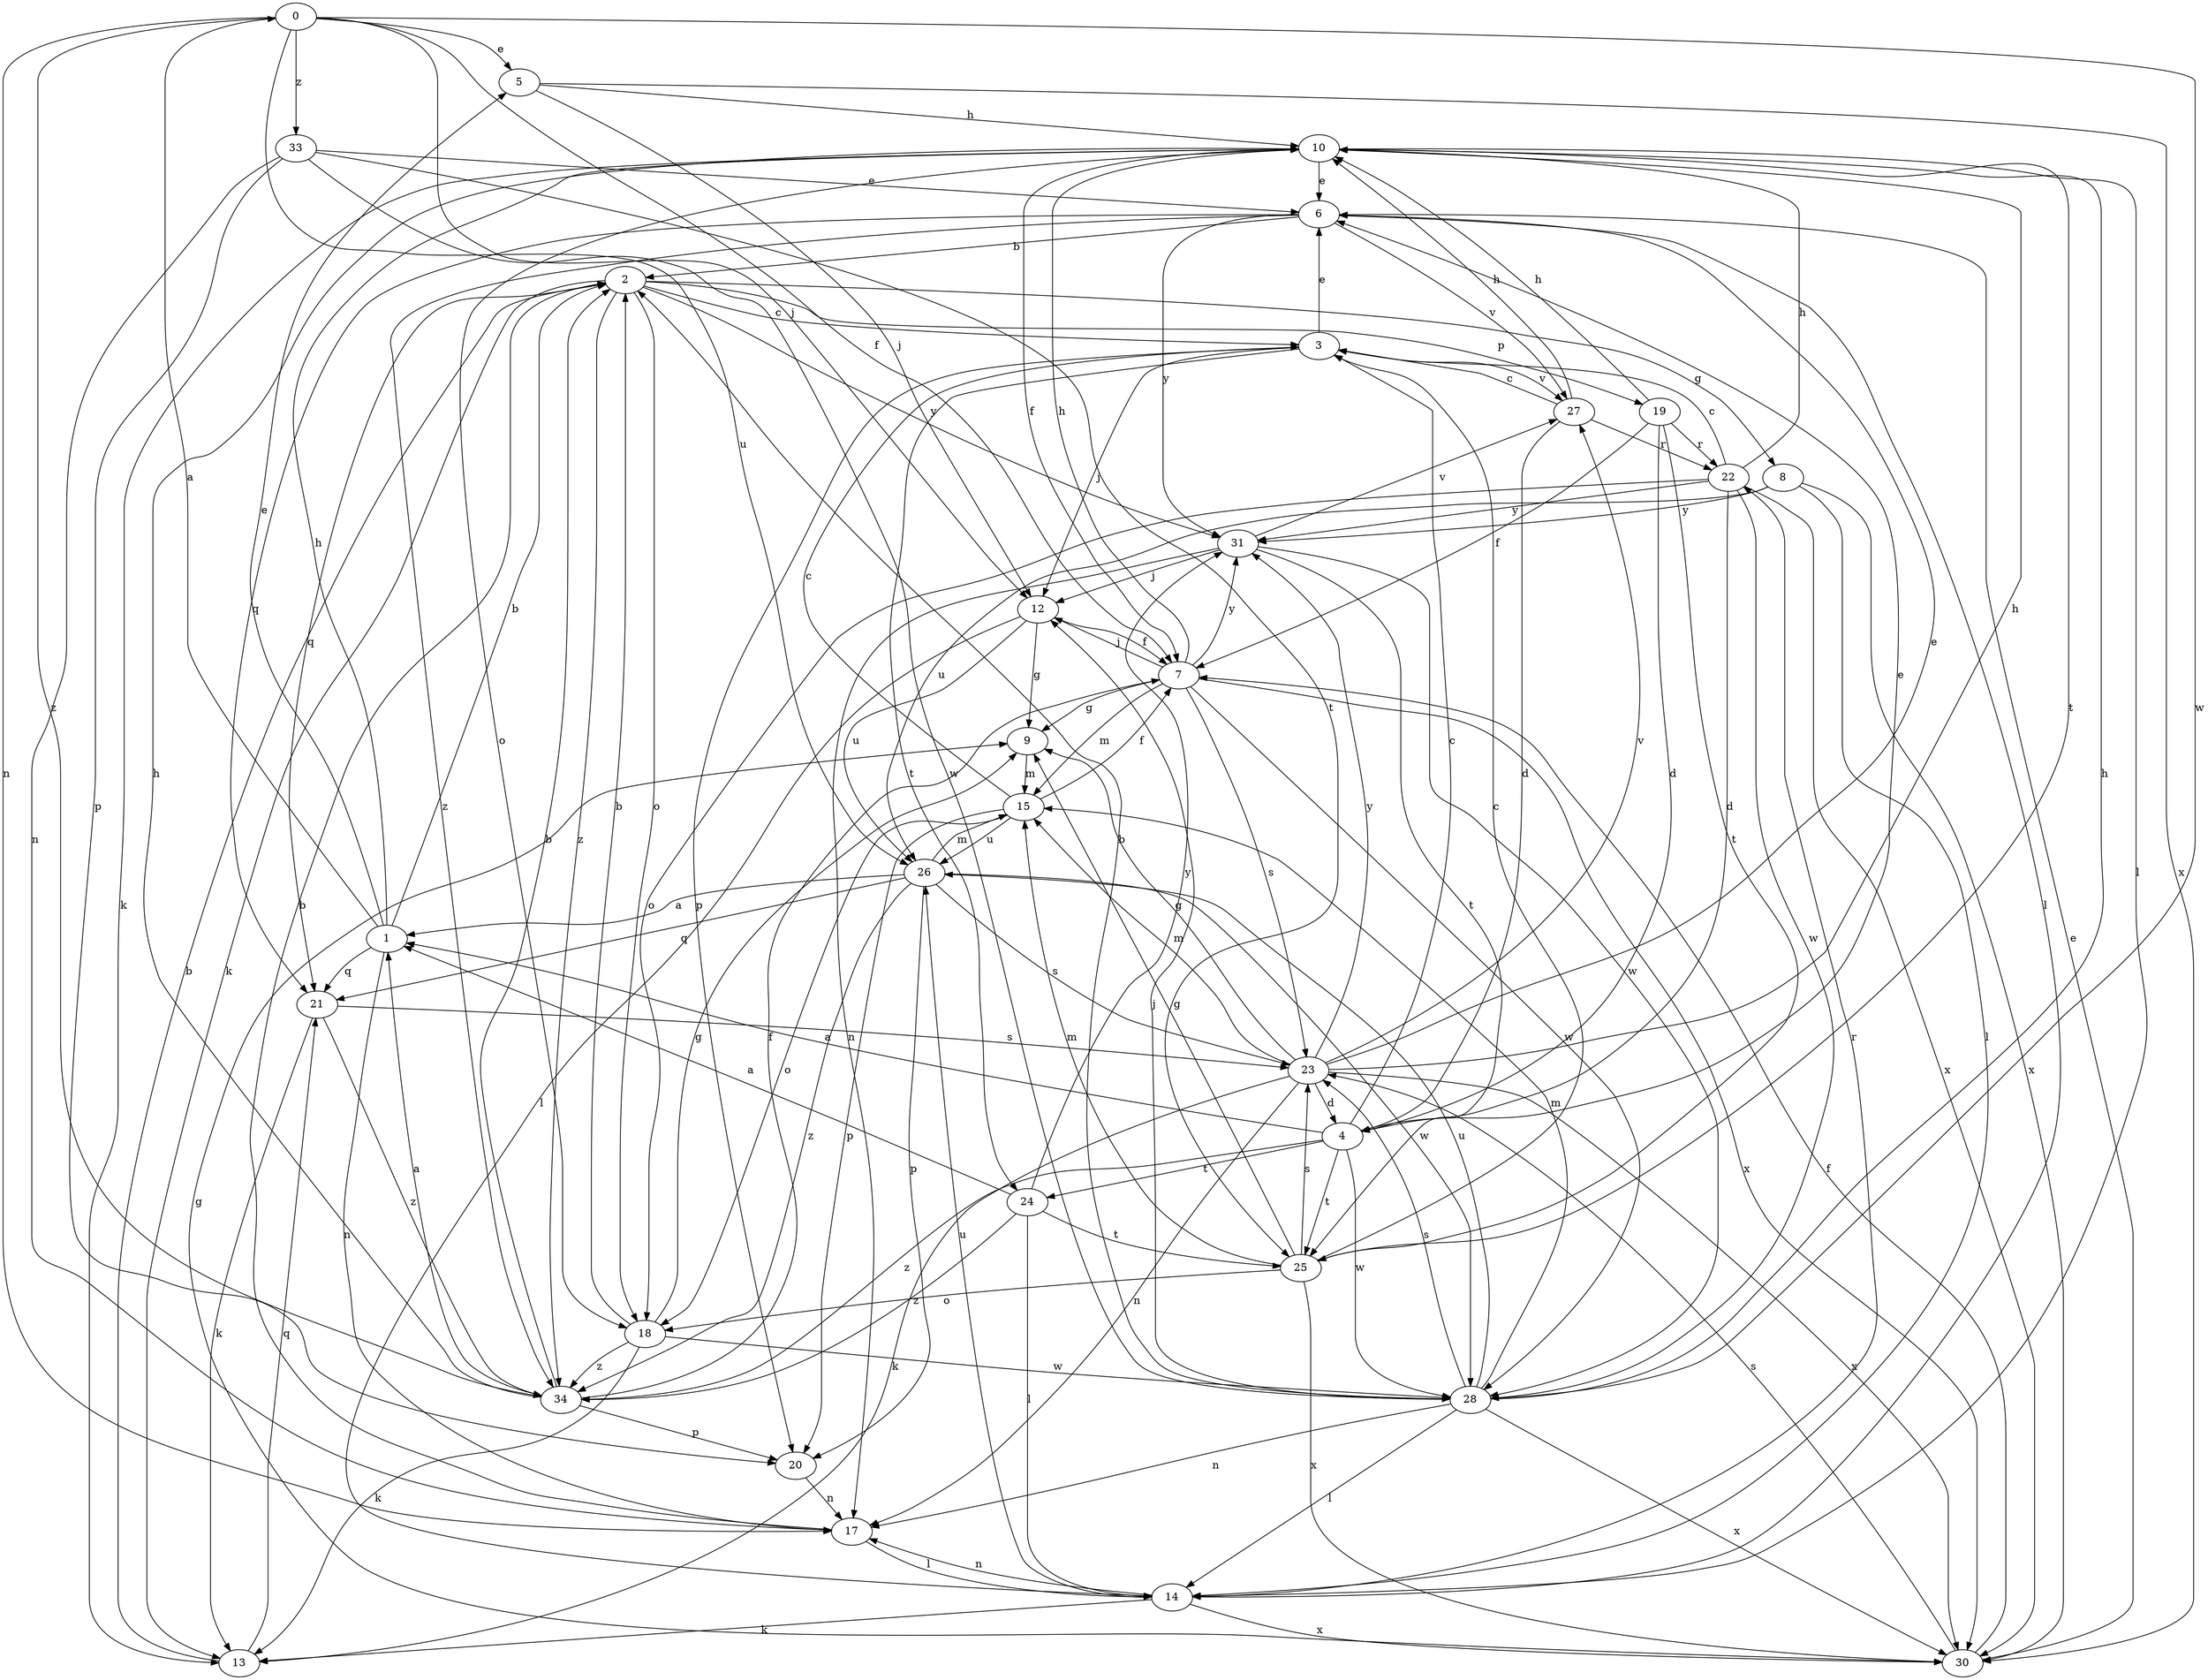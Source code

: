 strict digraph  {
0;
1;
2;
3;
4;
5;
6;
7;
8;
9;
10;
12;
13;
14;
15;
17;
18;
19;
20;
21;
22;
23;
24;
25;
26;
27;
28;
30;
31;
33;
34;
0 -> 5  [label=e];
0 -> 7  [label=f];
0 -> 12  [label=j];
0 -> 17  [label=n];
0 -> 26  [label=u];
0 -> 28  [label=w];
0 -> 33  [label=z];
0 -> 34  [label=z];
1 -> 0  [label=a];
1 -> 2  [label=b];
1 -> 5  [label=e];
1 -> 10  [label=h];
1 -> 17  [label=n];
1 -> 21  [label=q];
2 -> 3  [label=c];
2 -> 8  [label=g];
2 -> 13  [label=k];
2 -> 18  [label=o];
2 -> 19  [label=p];
2 -> 21  [label=q];
2 -> 31  [label=y];
2 -> 34  [label=z];
3 -> 6  [label=e];
3 -> 12  [label=j];
3 -> 20  [label=p];
3 -> 24  [label=t];
3 -> 27  [label=v];
4 -> 1  [label=a];
4 -> 3  [label=c];
4 -> 6  [label=e];
4 -> 24  [label=t];
4 -> 25  [label=t];
4 -> 28  [label=w];
4 -> 34  [label=z];
5 -> 10  [label=h];
5 -> 12  [label=j];
5 -> 30  [label=x];
6 -> 2  [label=b];
6 -> 14  [label=l];
6 -> 21  [label=q];
6 -> 27  [label=v];
6 -> 31  [label=y];
6 -> 34  [label=z];
7 -> 9  [label=g];
7 -> 10  [label=h];
7 -> 12  [label=j];
7 -> 15  [label=m];
7 -> 23  [label=s];
7 -> 28  [label=w];
7 -> 30  [label=x];
7 -> 31  [label=y];
8 -> 14  [label=l];
8 -> 26  [label=u];
8 -> 30  [label=x];
8 -> 31  [label=y];
9 -> 15  [label=m];
10 -> 6  [label=e];
10 -> 7  [label=f];
10 -> 13  [label=k];
10 -> 14  [label=l];
10 -> 18  [label=o];
10 -> 25  [label=t];
12 -> 7  [label=f];
12 -> 9  [label=g];
12 -> 14  [label=l];
12 -> 26  [label=u];
13 -> 2  [label=b];
13 -> 21  [label=q];
14 -> 13  [label=k];
14 -> 17  [label=n];
14 -> 22  [label=r];
14 -> 26  [label=u];
14 -> 30  [label=x];
15 -> 3  [label=c];
15 -> 7  [label=f];
15 -> 18  [label=o];
15 -> 20  [label=p];
15 -> 26  [label=u];
17 -> 2  [label=b];
17 -> 14  [label=l];
18 -> 2  [label=b];
18 -> 9  [label=g];
18 -> 13  [label=k];
18 -> 28  [label=w];
18 -> 34  [label=z];
19 -> 4  [label=d];
19 -> 7  [label=f];
19 -> 10  [label=h];
19 -> 22  [label=r];
19 -> 25  [label=t];
20 -> 17  [label=n];
21 -> 13  [label=k];
21 -> 23  [label=s];
21 -> 34  [label=z];
22 -> 3  [label=c];
22 -> 4  [label=d];
22 -> 10  [label=h];
22 -> 18  [label=o];
22 -> 28  [label=w];
22 -> 30  [label=x];
22 -> 31  [label=y];
23 -> 4  [label=d];
23 -> 6  [label=e];
23 -> 9  [label=g];
23 -> 10  [label=h];
23 -> 13  [label=k];
23 -> 15  [label=m];
23 -> 17  [label=n];
23 -> 27  [label=v];
23 -> 30  [label=x];
23 -> 31  [label=y];
24 -> 1  [label=a];
24 -> 14  [label=l];
24 -> 25  [label=t];
24 -> 31  [label=y];
24 -> 34  [label=z];
25 -> 3  [label=c];
25 -> 9  [label=g];
25 -> 15  [label=m];
25 -> 18  [label=o];
25 -> 23  [label=s];
25 -> 30  [label=x];
26 -> 1  [label=a];
26 -> 15  [label=m];
26 -> 20  [label=p];
26 -> 21  [label=q];
26 -> 23  [label=s];
26 -> 28  [label=w];
26 -> 34  [label=z];
27 -> 3  [label=c];
27 -> 4  [label=d];
27 -> 10  [label=h];
27 -> 22  [label=r];
28 -> 2  [label=b];
28 -> 10  [label=h];
28 -> 12  [label=j];
28 -> 14  [label=l];
28 -> 15  [label=m];
28 -> 17  [label=n];
28 -> 23  [label=s];
28 -> 26  [label=u];
28 -> 30  [label=x];
30 -> 6  [label=e];
30 -> 7  [label=f];
30 -> 9  [label=g];
30 -> 23  [label=s];
31 -> 12  [label=j];
31 -> 17  [label=n];
31 -> 25  [label=t];
31 -> 27  [label=v];
31 -> 28  [label=w];
33 -> 6  [label=e];
33 -> 17  [label=n];
33 -> 20  [label=p];
33 -> 25  [label=t];
33 -> 28  [label=w];
34 -> 1  [label=a];
34 -> 2  [label=b];
34 -> 7  [label=f];
34 -> 10  [label=h];
34 -> 20  [label=p];
}
